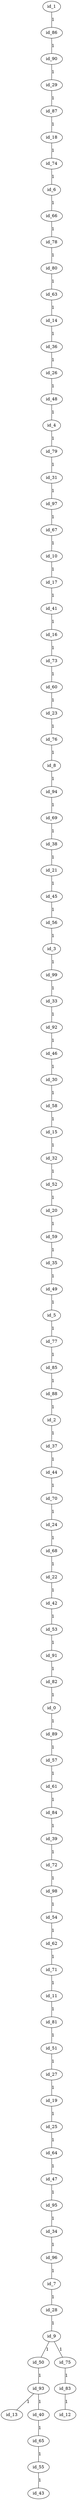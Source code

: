 graph GR{
id_0;
id_1;
id_2;
id_3;
id_4;
id_5;
id_6;
id_7;
id_8;
id_9;
id_10;
id_11;
id_12;
id_13;
id_14;
id_15;
id_16;
id_17;
id_18;
id_19;
id_20;
id_21;
id_22;
id_23;
id_24;
id_25;
id_26;
id_27;
id_28;
id_29;
id_30;
id_31;
id_32;
id_33;
id_34;
id_35;
id_36;
id_37;
id_38;
id_39;
id_40;
id_41;
id_42;
id_43;
id_44;
id_45;
id_46;
id_47;
id_48;
id_49;
id_50;
id_51;
id_52;
id_53;
id_54;
id_55;
id_56;
id_57;
id_58;
id_59;
id_60;
id_61;
id_62;
id_63;
id_64;
id_65;
id_66;
id_67;
id_68;
id_69;
id_70;
id_71;
id_72;
id_73;
id_74;
id_75;
id_76;
id_77;
id_78;
id_79;
id_80;
id_81;
id_82;
id_83;
id_84;
id_85;
id_86;
id_87;
id_88;
id_89;
id_90;
id_91;
id_92;
id_93;
id_94;
id_95;
id_96;
id_97;
id_98;
id_99;
id_1--id_86[label=1];
id_86--id_90[label=1];
id_90--id_29[label=1];
id_29--id_87[label=1];
id_87--id_18[label=1];
id_18--id_74[label=1];
id_74--id_6[label=1];
id_6--id_66[label=1];
id_66--id_78[label=1];
id_78--id_80[label=1];
id_80--id_63[label=1];
id_63--id_14[label=1];
id_14--id_36[label=1];
id_36--id_26[label=1];
id_26--id_48[label=1];
id_48--id_4[label=1];
id_4--id_79[label=1];
id_79--id_31[label=1];
id_31--id_97[label=1];
id_97--id_67[label=1];
id_67--id_10[label=1];
id_10--id_17[label=1];
id_17--id_41[label=1];
id_41--id_16[label=1];
id_16--id_73[label=1];
id_73--id_60[label=1];
id_60--id_23[label=1];
id_23--id_76[label=1];
id_76--id_8[label=1];
id_8--id_94[label=1];
id_94--id_69[label=1];
id_69--id_38[label=1];
id_38--id_21[label=1];
id_21--id_45[label=1];
id_45--id_56[label=1];
id_56--id_3[label=1];
id_3--id_99[label=1];
id_99--id_33[label=1];
id_33--id_92[label=1];
id_92--id_46[label=1];
id_46--id_30[label=1];
id_30--id_58[label=1];
id_58--id_15[label=1];
id_15--id_32[label=1];
id_32--id_52[label=1];
id_52--id_20[label=1];
id_20--id_59[label=1];
id_59--id_35[label=1];
id_35--id_49[label=1];
id_49--id_5[label=1];
id_5--id_77[label=1];
id_77--id_85[label=1];
id_85--id_88[label=1];
id_88--id_2[label=1];
id_2--id_37[label=1];
id_37--id_44[label=1];
id_44--id_70[label=1];
id_70--id_24[label=1];
id_24--id_68[label=1];
id_68--id_22[label=1];
id_22--id_42[label=1];
id_42--id_53[label=1];
id_53--id_91[label=1];
id_91--id_82[label=1];
id_82--id_0[label=1];
id_0--id_89[label=1];
id_89--id_57[label=1];
id_57--id_61[label=1];
id_61--id_84[label=1];
id_84--id_39[label=1];
id_39--id_72[label=1];
id_72--id_98[label=1];
id_98--id_54[label=1];
id_54--id_62[label=1];
id_62--id_71[label=1];
id_71--id_11[label=1];
id_11--id_81[label=1];
id_81--id_51[label=1];
id_51--id_27[label=1];
id_27--id_19[label=1];
id_19--id_25[label=1];
id_25--id_64[label=1];
id_64--id_47[label=1];
id_47--id_95[label=1];
id_95--id_34[label=1];
id_34--id_96[label=1];
id_96--id_7[label=1];
id_7--id_28[label=1];
id_28--id_9[label=1];
id_9--id_75[label=1];
id_75--id_83[label=1];
id_83--id_12[label=1];
id_9--id_50[label=1];
id_50--id_93[label=1];
id_93--id_40[label=1];
id_40--id_65[label=1];
id_65--id_55[label=1];
id_55--id_43[label=1];
id_93--id_13[label=1];
}